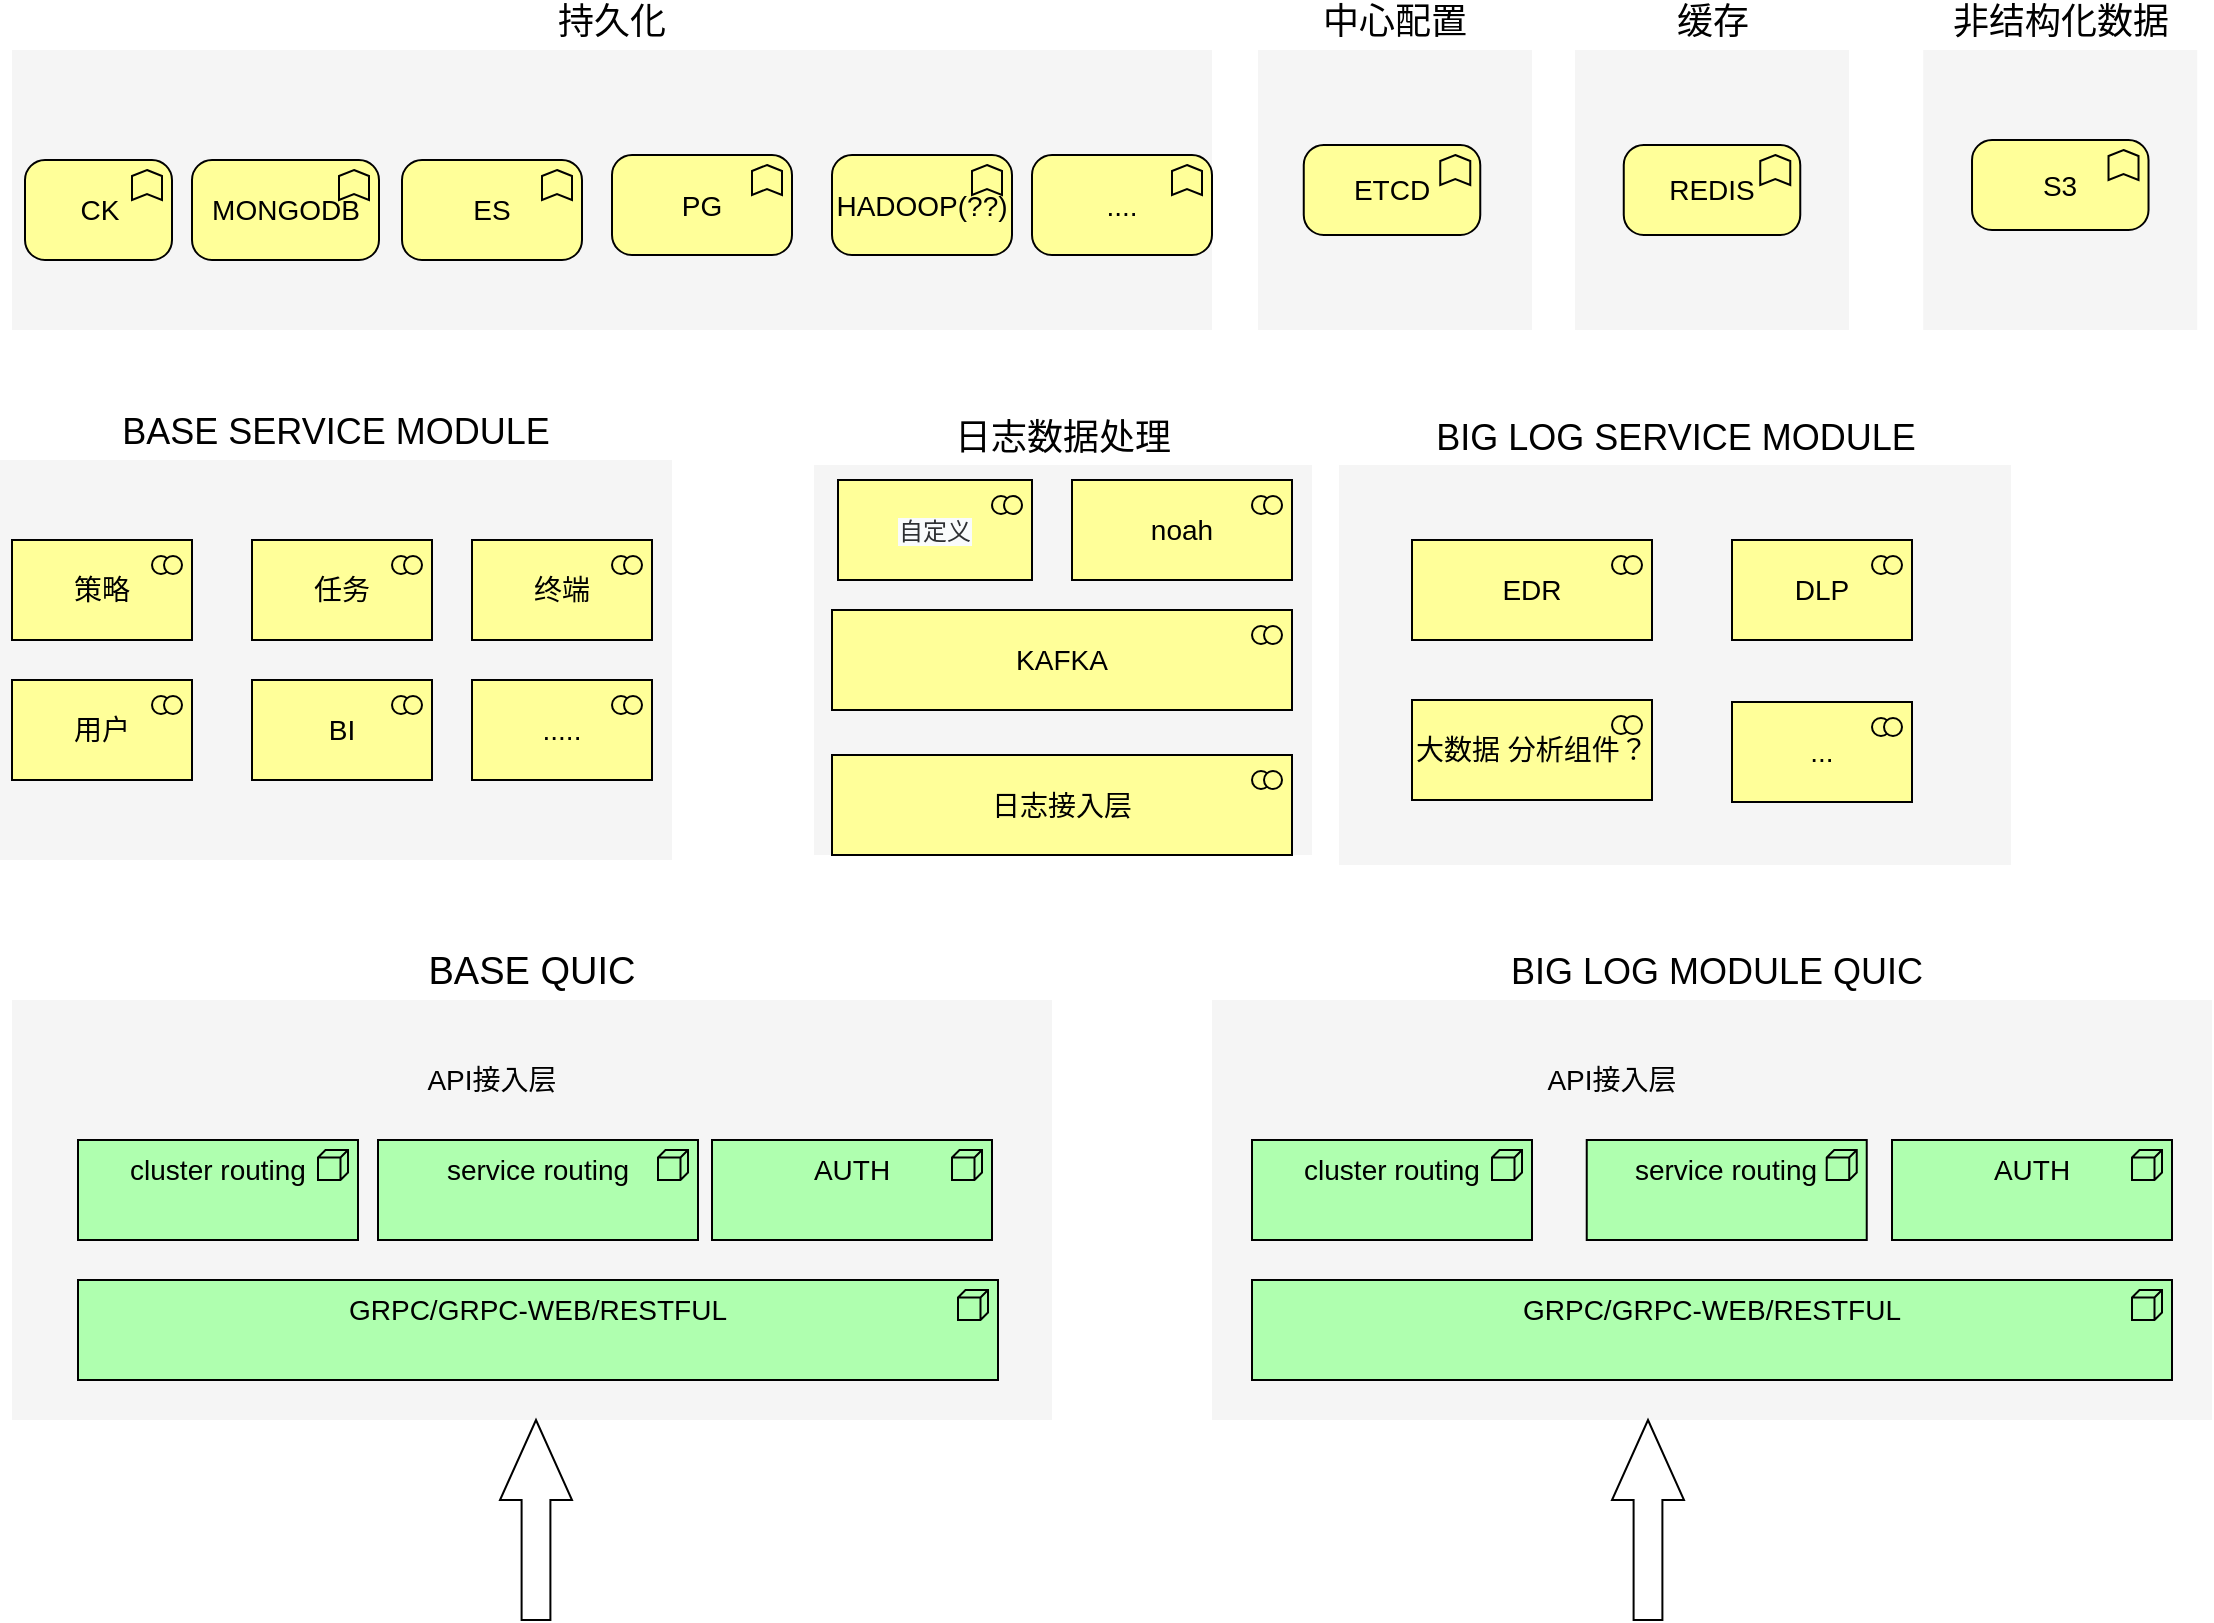 <?xml version="1.0" encoding="UTF-8"?>
<mxfile version="13.7.4" type="atlas"><mxAtlasLibraries/><diagram id="6I0OCvxSQrVGMHxT2VVA" name="Page-1"><mxGraphModel dx="1422" dy="905" grid="1" gridSize="10" guides="1" tooltips="1" connect="1" arrows="1" fold="1" page="1" pageScale="1" pageWidth="850" pageHeight="1100" math="0" shadow="0"><root><mxCell id="0"/><mxCell id="1" parent="0"/><object label="BASE QUIC" id="dKdSaXE48SgPbhcamS2K-30"><mxCell style="whiteSpace=wrap;html=1;strokeColor=none;strokeWidth=1;fillColor=#f5f5f5;fontSize=19;labelPosition=center;verticalLabelPosition=top;align=center;verticalAlign=bottom;" parent="1" vertex="1"><mxGeometry x="200" y="710" width="520" height="210" as="geometry"/></mxCell></object><mxCell id="dKdSaXE48SgPbhcamS2K-31" value="BASE SERVICE MODULE" style="whiteSpace=wrap;html=1;strokeColor=none;strokeWidth=1;fillColor=#f5f5f5;fontSize=18;labelPosition=center;verticalLabelPosition=top;align=center;verticalAlign=bottom;" parent="1" vertex="1"><mxGeometry x="194" y="440" width="336" height="200" as="geometry"/></mxCell><mxCell id="dKdSaXE48SgPbhcamS2K-32" value="持久化" style="whiteSpace=wrap;html=1;strokeColor=none;strokeWidth=1;fillColor=#f5f5f5;fontSize=18;labelPosition=center;verticalLabelPosition=top;align=center;verticalAlign=bottom;" parent="1" vertex="1"><mxGeometry x="200" y="235" width="600" height="140" as="geometry"/></mxCell><mxCell id="dKdSaXE48SgPbhcamS2K-33" value="GRPC/GRPC-WEB/RESTFUL" style="html=1;whiteSpace=wrap;fillColor=#AFFFAF;shape=mxgraph.archimate3.application;appType=node;archiType=square;fontSize=14;verticalAlign=top;" parent="1" vertex="1"><mxGeometry x="233" y="850" width="460" height="50" as="geometry"/></mxCell><mxCell id="dKdSaXE48SgPbhcamS2K-54" value="CK" style="html=1;whiteSpace=wrap;fillColor=#ffff99;shape=mxgraph.archimate3.application;appType=func;archiType=rounded;fontSize=14;" parent="1" vertex="1"><mxGeometry x="206.5" y="290" width="73.5" height="50" as="geometry"/></mxCell><mxCell id="dKdSaXE48SgPbhcamS2K-58" value="API接入层" style="text;html=1;strokeColor=none;fillColor=none;align=center;verticalAlign=middle;whiteSpace=wrap;fontSize=14;" parent="1" vertex="1"><mxGeometry x="320" y="740" width="240" height="20" as="geometry"/></mxCell><mxCell id="giKChTx1fyRvboOdLl4e-2" value="cluster routing" style="html=1;whiteSpace=wrap;fillColor=#AFFFAF;shape=mxgraph.archimate3.application;appType=node;archiType=square;fontSize=14;verticalAlign=top;" parent="1" vertex="1"><mxGeometry x="233" y="780" width="140" height="50" as="geometry"/></mxCell><mxCell id="giKChTx1fyRvboOdLl4e-3" value="service routing" style="html=1;whiteSpace=wrap;fillColor=#AFFFAF;shape=mxgraph.archimate3.application;appType=node;archiType=square;fontSize=14;verticalAlign=top;" parent="1" vertex="1"><mxGeometry x="383" y="780" width="160" height="50" as="geometry"/></mxCell><mxCell id="giKChTx1fyRvboOdLl4e-4" value="AUTH" style="html=1;whiteSpace=wrap;fillColor=#AFFFAF;shape=mxgraph.archimate3.application;appType=node;archiType=square;fontSize=14;verticalAlign=top;" parent="1" vertex="1"><mxGeometry x="550" y="780" width="140" height="50" as="geometry"/></mxCell><mxCell id="giKChTx1fyRvboOdLl4e-5" value="&amp;nbsp;BIG LOG MODULE QUIC" style="whiteSpace=wrap;html=1;strokeColor=none;strokeWidth=1;fillColor=#f5f5f5;fontSize=18;labelPosition=center;verticalLabelPosition=top;align=center;verticalAlign=bottom;" parent="1" vertex="1"><mxGeometry x="800" y="710" width="500" height="210" as="geometry"/></mxCell><mxCell id="giKChTx1fyRvboOdLl4e-6" value="GRPC/GRPC-WEB/RESTFUL" style="html=1;whiteSpace=wrap;fillColor=#AFFFAF;shape=mxgraph.archimate3.application;appType=node;archiType=square;fontSize=14;verticalAlign=top;" parent="1" vertex="1"><mxGeometry x="820" y="850" width="460" height="50" as="geometry"/></mxCell><mxCell id="giKChTx1fyRvboOdLl4e-8" value="cluster routing" style="html=1;whiteSpace=wrap;fillColor=#AFFFAF;shape=mxgraph.archimate3.application;appType=node;archiType=square;fontSize=14;verticalAlign=top;" parent="1" vertex="1"><mxGeometry x="820" y="780" width="140" height="50" as="geometry"/></mxCell><mxCell id="giKChTx1fyRvboOdLl4e-12" value="" style="html=1;shadow=0;dashed=0;align=center;verticalAlign=middle;shape=mxgraph.arrows2.arrow;dy=0.6;dx=40;direction=north;notch=0;fontSize=19;" parent="1" vertex="1"><mxGeometry x="444" y="920" width="36" height="100" as="geometry"/></mxCell><mxCell id="giKChTx1fyRvboOdLl4e-13" value="" style="html=1;shadow=0;dashed=0;align=center;verticalAlign=middle;shape=mxgraph.arrows2.arrow;dy=0.6;dx=40;direction=north;notch=0;fontSize=19;" parent="1" vertex="1"><mxGeometry x="1000" y="920" width="36" height="100" as="geometry"/></mxCell><mxCell id="giKChTx1fyRvboOdLl4e-14" value="service routing" style="html=1;whiteSpace=wrap;fillColor=#AFFFAF;shape=mxgraph.archimate3.application;appType=node;archiType=square;fontSize=14;verticalAlign=top;" parent="1" vertex="1"><mxGeometry x="987.37" y="780" width="140" height="50" as="geometry"/></mxCell><mxCell id="giKChTx1fyRvboOdLl4e-15" value="AUTH" style="html=1;whiteSpace=wrap;fillColor=#AFFFAF;shape=mxgraph.archimate3.application;appType=node;archiType=square;fontSize=14;verticalAlign=top;" parent="1" vertex="1"><mxGeometry x="1140" y="780" width="140" height="50" as="geometry"/></mxCell><mxCell id="giKChTx1fyRvboOdLl4e-16" value="API接入层" style="text;html=1;strokeColor=none;fillColor=none;align=center;verticalAlign=middle;whiteSpace=wrap;fontSize=14;" parent="1" vertex="1"><mxGeometry x="880" y="740" width="240" height="20" as="geometry"/></mxCell><mxCell id="giKChTx1fyRvboOdLl4e-17" value="用户" style="html=1;whiteSpace=wrap;fillColor=#ffff99;shape=mxgraph.archimate3.application;appType=collab;archiType=square;fontSize=14;" parent="1" vertex="1"><mxGeometry x="200" y="550" width="90" height="50" as="geometry"/></mxCell><mxCell id="giKChTx1fyRvboOdLl4e-18" value="MONGODB" style="html=1;whiteSpace=wrap;fillColor=#ffff99;shape=mxgraph.archimate3.application;appType=func;archiType=rounded;fontSize=14;" parent="1" vertex="1"><mxGeometry x="290" y="290" width="93.5" height="50" as="geometry"/></mxCell><mxCell id="giKChTx1fyRvboOdLl4e-19" value="ES" style="html=1;whiteSpace=wrap;fillColor=#ffff99;shape=mxgraph.archimate3.application;appType=func;archiType=rounded;fontSize=14;" parent="1" vertex="1"><mxGeometry x="395" y="290" width="90" height="50" as="geometry"/></mxCell><mxCell id="giKChTx1fyRvboOdLl4e-20" value="中心配置" style="whiteSpace=wrap;html=1;strokeColor=none;strokeWidth=1;fillColor=#f5f5f5;fontSize=18;labelPosition=center;verticalLabelPosition=top;align=center;verticalAlign=bottom;" parent="1" vertex="1"><mxGeometry x="823" y="235" width="137" height="140" as="geometry"/></mxCell><mxCell id="giKChTx1fyRvboOdLl4e-21" value="ETCD" style="html=1;whiteSpace=wrap;fillColor=#ffff99;shape=mxgraph.archimate3.application;appType=func;archiType=rounded;fontSize=14;" parent="1" vertex="1"><mxGeometry x="845.88" y="282.5" width="88.25" height="45" as="geometry"/></mxCell><mxCell id="giKChTx1fyRvboOdLl4e-22" value="缓存" style="whiteSpace=wrap;html=1;strokeColor=none;strokeWidth=1;fillColor=#f5f5f5;fontSize=18;labelPosition=center;verticalLabelPosition=top;align=center;verticalAlign=bottom;" parent="1" vertex="1"><mxGeometry x="981.5" y="235" width="137" height="140" as="geometry"/></mxCell><mxCell id="giKChTx1fyRvboOdLl4e-23" value="REDIS" style="html=1;whiteSpace=wrap;fillColor=#ffff99;shape=mxgraph.archimate3.application;appType=func;archiType=rounded;fontSize=14;" parent="1" vertex="1"><mxGeometry x="1005.88" y="282.5" width="88.25" height="45" as="geometry"/></mxCell><mxCell id="giKChTx1fyRvboOdLl4e-24" value="非结构化数据" style="whiteSpace=wrap;html=1;strokeColor=none;strokeWidth=1;fillColor=#f5f5f5;fontSize=18;labelPosition=center;verticalLabelPosition=top;align=center;verticalAlign=bottom;" parent="1" vertex="1"><mxGeometry x="1155.63" y="235" width="137" height="140" as="geometry"/></mxCell><mxCell id="giKChTx1fyRvboOdLl4e-25" value="S3" style="html=1;whiteSpace=wrap;fillColor=#ffff99;shape=mxgraph.archimate3.application;appType=func;archiType=rounded;fontSize=14;" parent="1" vertex="1"><mxGeometry x="1180.01" y="280" width="88.25" height="45" as="geometry"/></mxCell><mxCell id="giKChTx1fyRvboOdLl4e-26" value="BI" style="html=1;whiteSpace=wrap;fillColor=#ffff99;shape=mxgraph.archimate3.application;appType=collab;archiType=square;fontSize=14;" parent="1" vertex="1"><mxGeometry x="320" y="550" width="90" height="50" as="geometry"/></mxCell><mxCell id="giKChTx1fyRvboOdLl4e-27" value="....." style="html=1;whiteSpace=wrap;fillColor=#ffff99;shape=mxgraph.archimate3.application;appType=collab;archiType=square;fontSize=14;" parent="1" vertex="1"><mxGeometry x="430" y="550" width="90" height="50" as="geometry"/></mxCell><mxCell id="giKChTx1fyRvboOdLl4e-28" value="日志数据处理" style="whiteSpace=wrap;html=1;strokeColor=none;strokeWidth=1;fillColor=#f5f5f5;fontSize=18;labelPosition=center;verticalLabelPosition=top;align=center;verticalAlign=bottom;" parent="1" vertex="1"><mxGeometry x="601" y="442.5" width="249" height="195" as="geometry"/></mxCell><mxCell id="giKChTx1fyRvboOdLl4e-30" value="终端" style="html=1;whiteSpace=wrap;fillColor=#ffff99;shape=mxgraph.archimate3.application;appType=collab;archiType=square;fontSize=14;" parent="1" vertex="1"><mxGeometry x="430" y="480" width="90" height="50" as="geometry"/></mxCell><mxCell id="giKChTx1fyRvboOdLl4e-31" value="任务" style="html=1;whiteSpace=wrap;fillColor=#ffff99;shape=mxgraph.archimate3.application;appType=collab;archiType=square;fontSize=14;" parent="1" vertex="1"><mxGeometry x="320" y="480" width="90" height="50" as="geometry"/></mxCell><mxCell id="giKChTx1fyRvboOdLl4e-32" value="策略" style="html=1;whiteSpace=wrap;fillColor=#ffff99;shape=mxgraph.archimate3.application;appType=collab;archiType=square;fontSize=14;" parent="1" vertex="1"><mxGeometry x="200" y="480" width="90" height="50" as="geometry"/></mxCell><mxCell id="giKChTx1fyRvboOdLl4e-33" value="日志接入层" style="html=1;whiteSpace=wrap;fillColor=#ffff99;shape=mxgraph.archimate3.application;appType=collab;archiType=square;fontSize=14;" parent="1" vertex="1"><mxGeometry x="610" y="587.5" width="230" height="50" as="geometry"/></mxCell><mxCell id="giKChTx1fyRvboOdLl4e-35" value="noah" style="html=1;whiteSpace=wrap;fillColor=#ffff99;shape=mxgraph.archimate3.application;appType=collab;archiType=square;fontSize=14;" parent="1" vertex="1"><mxGeometry x="730" y="450" width="110" height="50" as="geometry"/></mxCell><mxCell id="giKChTx1fyRvboOdLl4e-37" value="KAFKA" style="html=1;whiteSpace=wrap;fillColor=#ffff99;shape=mxgraph.archimate3.application;appType=collab;archiType=square;fontSize=14;" parent="1" vertex="1"><mxGeometry x="610" y="515" width="230" height="50" as="geometry"/></mxCell><mxCell id="giKChTx1fyRvboOdLl4e-38" value="BIG LOG SERVICE MODULE" style="whiteSpace=wrap;html=1;strokeColor=none;strokeWidth=1;fillColor=#f5f5f5;fontSize=18;labelPosition=center;verticalLabelPosition=top;align=center;verticalAlign=bottom;" parent="1" vertex="1"><mxGeometry x="863.5" y="442.5" width="336" height="200" as="geometry"/></mxCell><mxCell id="giKChTx1fyRvboOdLl4e-39" value="EDR" style="html=1;whiteSpace=wrap;fillColor=#ffff99;shape=mxgraph.archimate3.application;appType=collab;archiType=square;fontSize=14;" parent="1" vertex="1"><mxGeometry x="900" y="480" width="120" height="50" as="geometry"/></mxCell><mxCell id="giKChTx1fyRvboOdLl4e-40" value="DLP" style="html=1;whiteSpace=wrap;fillColor=#ffff99;shape=mxgraph.archimate3.application;appType=collab;archiType=square;fontSize=14;" parent="1" vertex="1"><mxGeometry x="1060" y="480" width="90" height="50" as="geometry"/></mxCell><mxCell id="giKChTx1fyRvboOdLl4e-41" value="..." style="html=1;whiteSpace=wrap;fillColor=#ffff99;shape=mxgraph.archimate3.application;appType=collab;archiType=square;fontSize=14;" parent="1" vertex="1"><mxGeometry x="1060" y="561" width="90" height="50" as="geometry"/></mxCell><mxCell id="giKChTx1fyRvboOdLl4e-42" value="PG" style="html=1;whiteSpace=wrap;fillColor=#ffff99;shape=mxgraph.archimate3.application;appType=func;archiType=rounded;fontSize=14;" parent="1" vertex="1"><mxGeometry x="500" y="287.5" width="90" height="50" as="geometry"/></mxCell><mxCell id="giKChTx1fyRvboOdLl4e-43" value="大数据 分析组件？" style="html=1;whiteSpace=wrap;fillColor=#ffff99;shape=mxgraph.archimate3.application;appType=collab;archiType=square;fontSize=14;" parent="1" vertex="1"><mxGeometry x="900" y="560" width="120" height="50" as="geometry"/></mxCell><mxCell id="giKChTx1fyRvboOdLl4e-45" value="&lt;font color=&quot;#2e3033&quot;&gt;&lt;span style=&quot;font-size: 12px ; background-color: rgb(249 , 251 , 252)&quot;&gt;自定义&lt;/span&gt;&lt;/font&gt;" style="html=1;whiteSpace=wrap;fillColor=#ffff99;shape=mxgraph.archimate3.application;appType=collab;archiType=square;fontSize=14;" parent="1" vertex="1"><mxGeometry x="613" y="450" width="97" height="50" as="geometry"/></mxCell><mxCell id="qzGLcS0uF-DePkqIlxBa-3" value="HADOOP(??)" style="html=1;whiteSpace=wrap;fillColor=#ffff99;shape=mxgraph.archimate3.application;appType=func;archiType=rounded;fontSize=14;" parent="1" vertex="1"><mxGeometry x="610" y="287.5" width="90" height="50" as="geometry"/></mxCell><mxCell id="qzGLcS0uF-DePkqIlxBa-5" value="...." style="html=1;whiteSpace=wrap;fillColor=#ffff99;shape=mxgraph.archimate3.application;appType=func;archiType=rounded;fontSize=14;" parent="1" vertex="1"><mxGeometry x="710" y="287.5" width="90" height="50" as="geometry"/></mxCell></root></mxGraphModel></diagram></mxfile>
